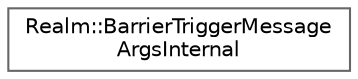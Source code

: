 digraph "Graphical Class Hierarchy"
{
 // LATEX_PDF_SIZE
  bgcolor="transparent";
  edge [fontname=Helvetica,fontsize=10,labelfontname=Helvetica,labelfontsize=10];
  node [fontname=Helvetica,fontsize=10,shape=box,height=0.2,width=0.4];
  rankdir="LR";
  Node0 [id="Node000000",label="Realm::BarrierTriggerMessage\lArgsInternal",height=0.2,width=0.4,color="grey40", fillcolor="white", style="filled",URL="$structRealm_1_1BarrierTriggerMessageArgsInternal.html",tooltip=" "];
}
